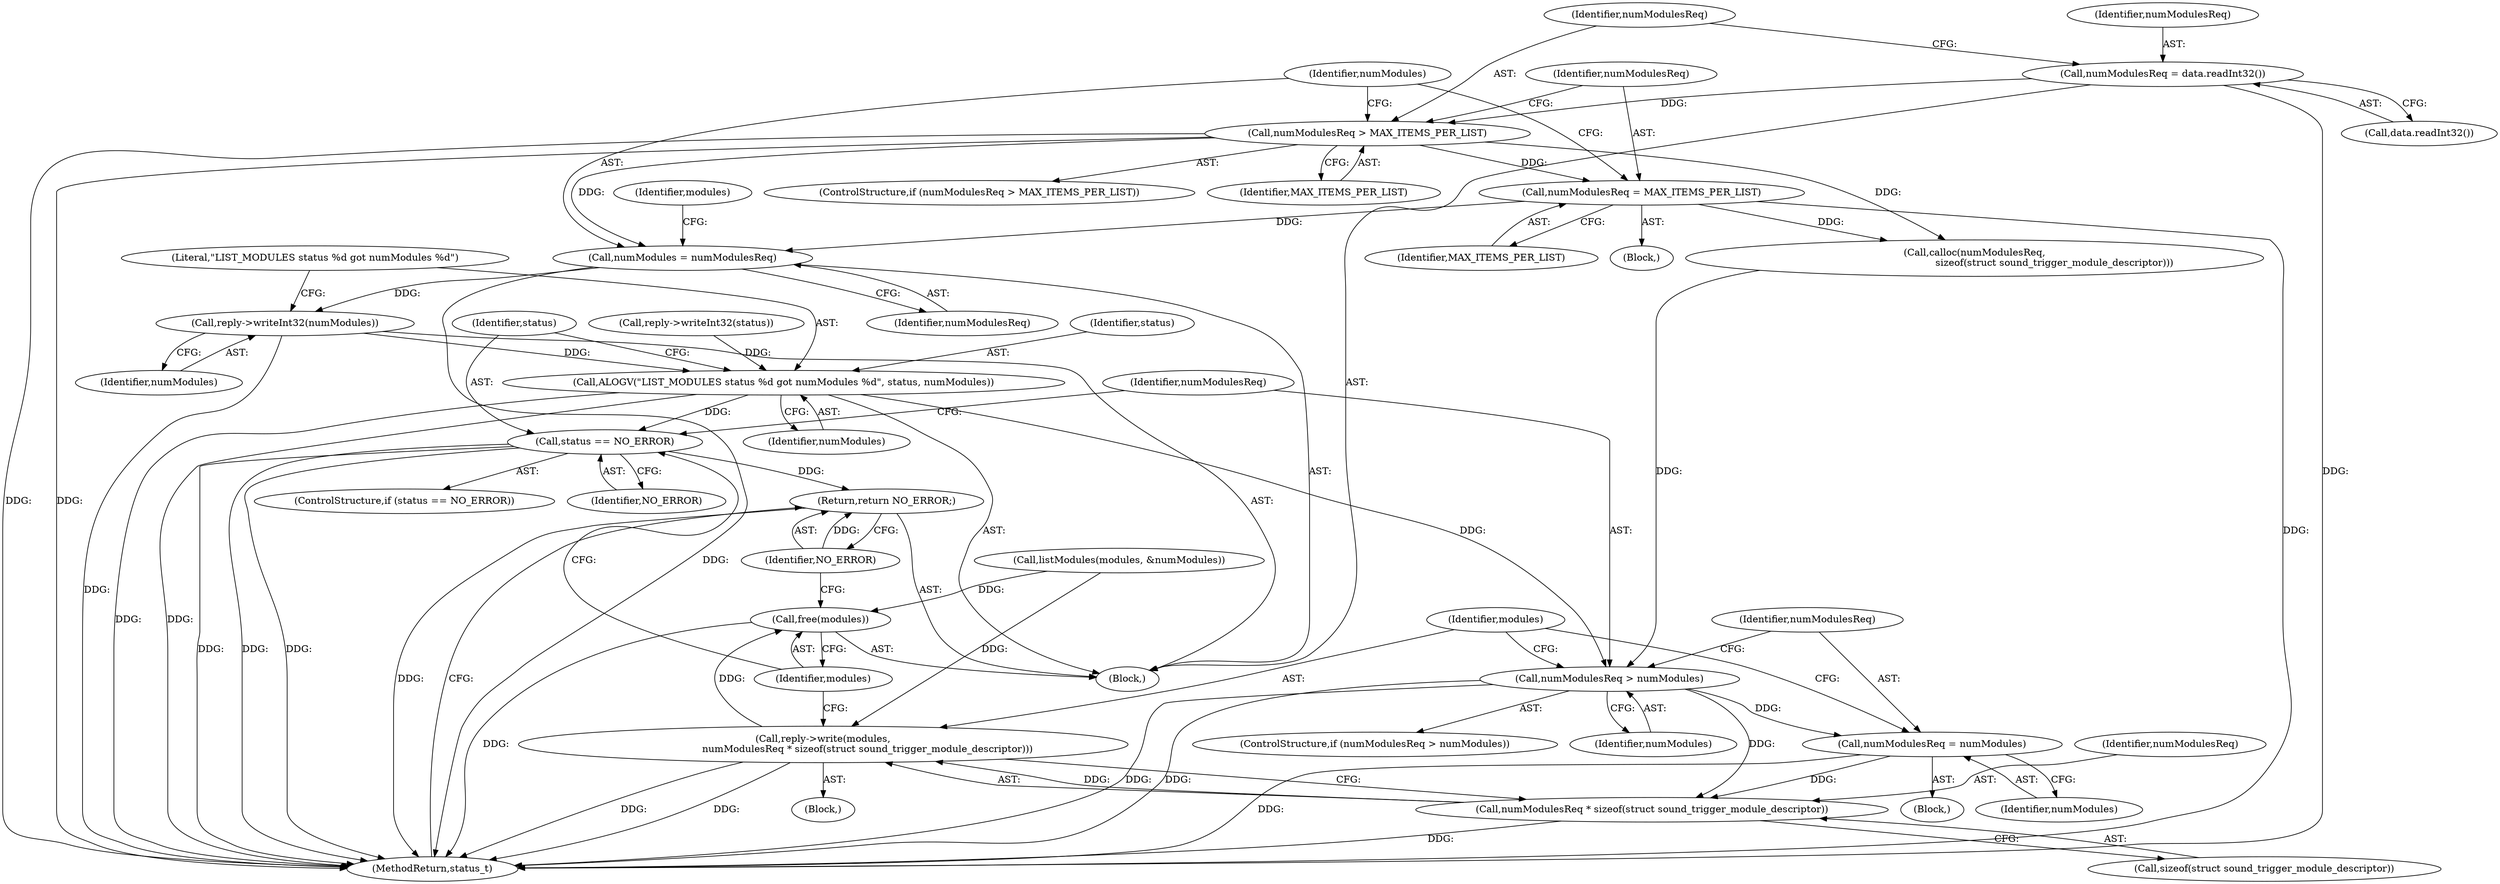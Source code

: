 digraph "0_Android_b9096dc@API" {
"1000160" [label="(Call,reply->writeInt32(numModules))"];
"1000128" [label="(Call,numModules = numModulesReq)"];
"1000124" [label="(Call,numModulesReq = MAX_ITEMS_PER_LIST)"];
"1000120" [label="(Call,numModulesReq > MAX_ITEMS_PER_LIST)"];
"1000116" [label="(Call,numModulesReq = data.readInt32())"];
"1000162" [label="(Call,ALOGV(\"LIST_MODULES status %d got numModules %d\", status, numModules))"];
"1000167" [label="(Call,status == NO_ERROR)"];
"1000187" [label="(Return,return NO_ERROR;)"];
"1000172" [label="(Call,numModulesReq > numModules)"];
"1000176" [label="(Call,numModulesReq = numModules)"];
"1000181" [label="(Call,numModulesReq * sizeof(struct sound_trigger_module_descriptor))"];
"1000179" [label="(Call,reply->write(modules,\n                             numModulesReq * sizeof(struct sound_trigger_module_descriptor)))"];
"1000185" [label="(Call,free(modules))"];
"1000128" [label="(Call,numModules = numModulesReq)"];
"1000175" [label="(Block,)"];
"1000178" [label="(Identifier,numModules)"];
"1000154" [label="(Call,listModules(modules, &numModules))"];
"1000181" [label="(Call,numModulesReq * sizeof(struct sound_trigger_module_descriptor))"];
"1000177" [label="(Identifier,numModulesReq)"];
"1000126" [label="(Identifier,MAX_ITEMS_PER_LIST)"];
"1000136" [label="(Call,calloc(numModulesReq,\n                                                    sizeof(struct sound_trigger_module_descriptor)))"];
"1000186" [label="(Identifier,modules)"];
"1000116" [label="(Call,numModulesReq = data.readInt32())"];
"1000110" [label="(Block,)"];
"1000171" [label="(ControlStructure,if (numModulesReq > numModules))"];
"1000118" [label="(Call,data.readInt32())"];
"1000121" [label="(Identifier,numModulesReq)"];
"1000187" [label="(Return,return NO_ERROR;)"];
"1000173" [label="(Identifier,numModulesReq)"];
"1000119" [label="(ControlStructure,if (numModulesReq > MAX_ITEMS_PER_LIST))"];
"1000172" [label="(Call,numModulesReq > numModules)"];
"1000123" [label="(Block,)"];
"1000122" [label="(Identifier,MAX_ITEMS_PER_LIST)"];
"1000163" [label="(Literal,\"LIST_MODULES status %d got numModules %d\")"];
"1000182" [label="(Identifier,numModulesReq)"];
"1000120" [label="(Call,numModulesReq > MAX_ITEMS_PER_LIST)"];
"1000162" [label="(Call,ALOGV(\"LIST_MODULES status %d got numModules %d\", status, numModules))"];
"1000257" [label="(MethodReturn,status_t)"];
"1000160" [label="(Call,reply->writeInt32(numModules))"];
"1000166" [label="(ControlStructure,if (status == NO_ERROR))"];
"1000117" [label="(Identifier,numModulesReq)"];
"1000129" [label="(Identifier,numModules)"];
"1000176" [label="(Call,numModulesReq = numModules)"];
"1000174" [label="(Identifier,numModules)"];
"1000167" [label="(Call,status == NO_ERROR)"];
"1000130" [label="(Identifier,numModulesReq)"];
"1000164" [label="(Identifier,status)"];
"1000170" [label="(Block,)"];
"1000168" [label="(Identifier,status)"];
"1000158" [label="(Call,reply->writeInt32(status))"];
"1000188" [label="(Identifier,NO_ERROR)"];
"1000180" [label="(Identifier,modules)"];
"1000124" [label="(Call,numModulesReq = MAX_ITEMS_PER_LIST)"];
"1000125" [label="(Identifier,numModulesReq)"];
"1000165" [label="(Identifier,numModules)"];
"1000179" [label="(Call,reply->write(modules,\n                             numModulesReq * sizeof(struct sound_trigger_module_descriptor)))"];
"1000133" [label="(Identifier,modules)"];
"1000183" [label="(Call,sizeof(struct sound_trigger_module_descriptor))"];
"1000169" [label="(Identifier,NO_ERROR)"];
"1000185" [label="(Call,free(modules))"];
"1000161" [label="(Identifier,numModules)"];
"1000160" -> "1000110"  [label="AST: "];
"1000160" -> "1000161"  [label="CFG: "];
"1000161" -> "1000160"  [label="AST: "];
"1000163" -> "1000160"  [label="CFG: "];
"1000160" -> "1000257"  [label="DDG: "];
"1000128" -> "1000160"  [label="DDG: "];
"1000160" -> "1000162"  [label="DDG: "];
"1000128" -> "1000110"  [label="AST: "];
"1000128" -> "1000130"  [label="CFG: "];
"1000129" -> "1000128"  [label="AST: "];
"1000130" -> "1000128"  [label="AST: "];
"1000133" -> "1000128"  [label="CFG: "];
"1000128" -> "1000257"  [label="DDG: "];
"1000124" -> "1000128"  [label="DDG: "];
"1000120" -> "1000128"  [label="DDG: "];
"1000124" -> "1000123"  [label="AST: "];
"1000124" -> "1000126"  [label="CFG: "];
"1000125" -> "1000124"  [label="AST: "];
"1000126" -> "1000124"  [label="AST: "];
"1000129" -> "1000124"  [label="CFG: "];
"1000124" -> "1000257"  [label="DDG: "];
"1000120" -> "1000124"  [label="DDG: "];
"1000124" -> "1000136"  [label="DDG: "];
"1000120" -> "1000119"  [label="AST: "];
"1000120" -> "1000122"  [label="CFG: "];
"1000121" -> "1000120"  [label="AST: "];
"1000122" -> "1000120"  [label="AST: "];
"1000125" -> "1000120"  [label="CFG: "];
"1000129" -> "1000120"  [label="CFG: "];
"1000120" -> "1000257"  [label="DDG: "];
"1000120" -> "1000257"  [label="DDG: "];
"1000116" -> "1000120"  [label="DDG: "];
"1000120" -> "1000136"  [label="DDG: "];
"1000116" -> "1000110"  [label="AST: "];
"1000116" -> "1000118"  [label="CFG: "];
"1000117" -> "1000116"  [label="AST: "];
"1000118" -> "1000116"  [label="AST: "];
"1000121" -> "1000116"  [label="CFG: "];
"1000116" -> "1000257"  [label="DDG: "];
"1000162" -> "1000110"  [label="AST: "];
"1000162" -> "1000165"  [label="CFG: "];
"1000163" -> "1000162"  [label="AST: "];
"1000164" -> "1000162"  [label="AST: "];
"1000165" -> "1000162"  [label="AST: "];
"1000168" -> "1000162"  [label="CFG: "];
"1000162" -> "1000257"  [label="DDG: "];
"1000162" -> "1000257"  [label="DDG: "];
"1000158" -> "1000162"  [label="DDG: "];
"1000162" -> "1000167"  [label="DDG: "];
"1000162" -> "1000172"  [label="DDG: "];
"1000167" -> "1000166"  [label="AST: "];
"1000167" -> "1000169"  [label="CFG: "];
"1000168" -> "1000167"  [label="AST: "];
"1000169" -> "1000167"  [label="AST: "];
"1000173" -> "1000167"  [label="CFG: "];
"1000186" -> "1000167"  [label="CFG: "];
"1000167" -> "1000257"  [label="DDG: "];
"1000167" -> "1000257"  [label="DDG: "];
"1000167" -> "1000257"  [label="DDG: "];
"1000167" -> "1000187"  [label="DDG: "];
"1000187" -> "1000110"  [label="AST: "];
"1000187" -> "1000188"  [label="CFG: "];
"1000188" -> "1000187"  [label="AST: "];
"1000257" -> "1000187"  [label="CFG: "];
"1000187" -> "1000257"  [label="DDG: "];
"1000188" -> "1000187"  [label="DDG: "];
"1000172" -> "1000171"  [label="AST: "];
"1000172" -> "1000174"  [label="CFG: "];
"1000173" -> "1000172"  [label="AST: "];
"1000174" -> "1000172"  [label="AST: "];
"1000177" -> "1000172"  [label="CFG: "];
"1000180" -> "1000172"  [label="CFG: "];
"1000172" -> "1000257"  [label="DDG: "];
"1000172" -> "1000257"  [label="DDG: "];
"1000136" -> "1000172"  [label="DDG: "];
"1000172" -> "1000176"  [label="DDG: "];
"1000172" -> "1000181"  [label="DDG: "];
"1000176" -> "1000175"  [label="AST: "];
"1000176" -> "1000178"  [label="CFG: "];
"1000177" -> "1000176"  [label="AST: "];
"1000178" -> "1000176"  [label="AST: "];
"1000180" -> "1000176"  [label="CFG: "];
"1000176" -> "1000257"  [label="DDG: "];
"1000176" -> "1000181"  [label="DDG: "];
"1000181" -> "1000179"  [label="AST: "];
"1000181" -> "1000183"  [label="CFG: "];
"1000182" -> "1000181"  [label="AST: "];
"1000183" -> "1000181"  [label="AST: "];
"1000179" -> "1000181"  [label="CFG: "];
"1000181" -> "1000257"  [label="DDG: "];
"1000181" -> "1000179"  [label="DDG: "];
"1000179" -> "1000170"  [label="AST: "];
"1000180" -> "1000179"  [label="AST: "];
"1000186" -> "1000179"  [label="CFG: "];
"1000179" -> "1000257"  [label="DDG: "];
"1000179" -> "1000257"  [label="DDG: "];
"1000154" -> "1000179"  [label="DDG: "];
"1000179" -> "1000185"  [label="DDG: "];
"1000185" -> "1000110"  [label="AST: "];
"1000185" -> "1000186"  [label="CFG: "];
"1000186" -> "1000185"  [label="AST: "];
"1000188" -> "1000185"  [label="CFG: "];
"1000185" -> "1000257"  [label="DDG: "];
"1000154" -> "1000185"  [label="DDG: "];
}
